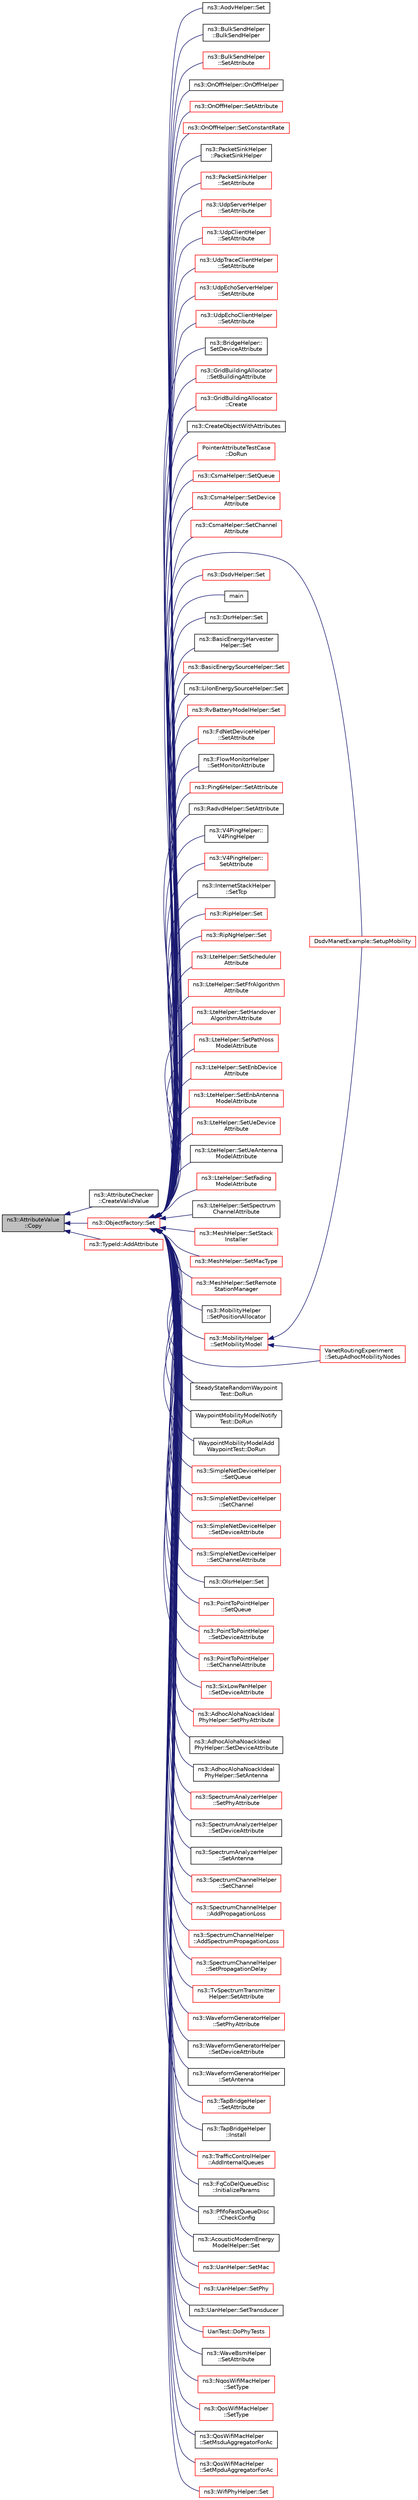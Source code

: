 digraph "ns3::AttributeValue::Copy"
{
  edge [fontname="Helvetica",fontsize="10",labelfontname="Helvetica",labelfontsize="10"];
  node [fontname="Helvetica",fontsize="10",shape=record];
  rankdir="LR";
  Node1 [label="ns3::AttributeValue\l::Copy",height=0.2,width=0.4,color="black", fillcolor="grey75", style="filled", fontcolor="black"];
  Node1 -> Node2 [dir="back",color="midnightblue",fontsize="10",style="solid"];
  Node2 [label="ns3::AttributeChecker\l::CreateValidValue",height=0.2,width=0.4,color="black", fillcolor="white", style="filled",URL="$de/d95/classns3_1_1AttributeChecker.html#a654855a7039de682a77ce794bc6a4f6a"];
  Node1 -> Node3 [dir="back",color="midnightblue",fontsize="10",style="solid"];
  Node3 [label="ns3::ObjectFactory::Set",height=0.2,width=0.4,color="red", fillcolor="white", style="filled",URL="$d5/d0d/classns3_1_1ObjectFactory.html#aef5c0d5019c96bdf01cefd1ff83f4a68"];
  Node3 -> Node4 [dir="back",color="midnightblue",fontsize="10",style="solid"];
  Node4 [label="ns3::AodvHelper::Set",height=0.2,width=0.4,color="black", fillcolor="white", style="filled",URL="$d9/d4a/classns3_1_1AodvHelper.html#abf26fb7f08adbf3e3d829b1c9b1c86d9"];
  Node3 -> Node5 [dir="back",color="midnightblue",fontsize="10",style="solid"];
  Node5 [label="ns3::BulkSendHelper\l::BulkSendHelper",height=0.2,width=0.4,color="black", fillcolor="white", style="filled",URL="$d8/db0/classns3_1_1BulkSendHelper.html#ad2ce134f59fa593314538b8731ae6977"];
  Node3 -> Node6 [dir="back",color="midnightblue",fontsize="10",style="solid"];
  Node6 [label="ns3::BulkSendHelper\l::SetAttribute",height=0.2,width=0.4,color="red", fillcolor="white", style="filled",URL="$d8/db0/classns3_1_1BulkSendHelper.html#a18d20e1c180046edd5ee03c67d15c1bf"];
  Node3 -> Node7 [dir="back",color="midnightblue",fontsize="10",style="solid"];
  Node7 [label="ns3::OnOffHelper::OnOffHelper",height=0.2,width=0.4,color="black", fillcolor="white", style="filled",URL="$dd/d6a/classns3_1_1OnOffHelper.html#a4288a3cf8b5e4b41eb513a226b948fc6"];
  Node3 -> Node8 [dir="back",color="midnightblue",fontsize="10",style="solid"];
  Node8 [label="ns3::OnOffHelper::SetAttribute",height=0.2,width=0.4,color="red", fillcolor="white", style="filled",URL="$dd/d6a/classns3_1_1OnOffHelper.html#a9f29b8db5fd9afa3075a74f48d30d914"];
  Node3 -> Node9 [dir="back",color="midnightblue",fontsize="10",style="solid"];
  Node9 [label="ns3::OnOffHelper::SetConstantRate",height=0.2,width=0.4,color="red", fillcolor="white", style="filled",URL="$dd/d6a/classns3_1_1OnOffHelper.html#a73526acef24a4559fb50db9f7c1c10ef"];
  Node3 -> Node10 [dir="back",color="midnightblue",fontsize="10",style="solid"];
  Node10 [label="ns3::PacketSinkHelper\l::PacketSinkHelper",height=0.2,width=0.4,color="black", fillcolor="white", style="filled",URL="$d2/d7c/classns3_1_1PacketSinkHelper.html#ab5bb6dd697dd00333357314302969935"];
  Node3 -> Node11 [dir="back",color="midnightblue",fontsize="10",style="solid"];
  Node11 [label="ns3::PacketSinkHelper\l::SetAttribute",height=0.2,width=0.4,color="red", fillcolor="white", style="filled",URL="$d2/d7c/classns3_1_1PacketSinkHelper.html#a04bcaf17a17c89aa1d58062a8cb92cfa"];
  Node3 -> Node12 [dir="back",color="midnightblue",fontsize="10",style="solid"];
  Node12 [label="ns3::UdpServerHelper\l::SetAttribute",height=0.2,width=0.4,color="red", fillcolor="white", style="filled",URL="$da/de7/classns3_1_1UdpServerHelper.html#a163167af4a06caebbdc26ede754f3b83"];
  Node3 -> Node13 [dir="back",color="midnightblue",fontsize="10",style="solid"];
  Node13 [label="ns3::UdpClientHelper\l::SetAttribute",height=0.2,width=0.4,color="red", fillcolor="white", style="filled",URL="$db/d8a/classns3_1_1UdpClientHelper.html#a8bbae16a28f85ab3f3b5aa4642edfeae"];
  Node3 -> Node14 [dir="back",color="midnightblue",fontsize="10",style="solid"];
  Node14 [label="ns3::UdpTraceClientHelper\l::SetAttribute",height=0.2,width=0.4,color="red", fillcolor="white", style="filled",URL="$d9/d9b/classns3_1_1UdpTraceClientHelper.html#a738dfc5345069f11cb944aeff10dfbdd"];
  Node3 -> Node15 [dir="back",color="midnightblue",fontsize="10",style="solid"];
  Node15 [label="ns3::UdpEchoServerHelper\l::SetAttribute",height=0.2,width=0.4,color="red", fillcolor="white", style="filled",URL="$de/d07/classns3_1_1UdpEchoServerHelper.html#af5968cdc9042be2e89e2aea4e886368a"];
  Node3 -> Node16 [dir="back",color="midnightblue",fontsize="10",style="solid"];
  Node16 [label="ns3::UdpEchoClientHelper\l::SetAttribute",height=0.2,width=0.4,color="red", fillcolor="white", style="filled",URL="$d3/d47/classns3_1_1UdpEchoClientHelper.html#a11228c069ad896f8ed13f4d37c13f51d"];
  Node3 -> Node17 [dir="back",color="midnightblue",fontsize="10",style="solid"];
  Node17 [label="ns3::BridgeHelper::\lSetDeviceAttribute",height=0.2,width=0.4,color="black", fillcolor="white", style="filled",URL="$d5/d19/classns3_1_1BridgeHelper.html#a7077a65b81aab176e75d62515b565477"];
  Node3 -> Node18 [dir="back",color="midnightblue",fontsize="10",style="solid"];
  Node18 [label="ns3::GridBuildingAllocator\l::SetBuildingAttribute",height=0.2,width=0.4,color="red", fillcolor="white", style="filled",URL="$d5/df7/classns3_1_1GridBuildingAllocator.html#a179f91b69a9c669ee0c5d0c2d304bf1f"];
  Node3 -> Node19 [dir="back",color="midnightblue",fontsize="10",style="solid"];
  Node19 [label="ns3::GridBuildingAllocator\l::Create",height=0.2,width=0.4,color="red", fillcolor="white", style="filled",URL="$d5/df7/classns3_1_1GridBuildingAllocator.html#a83fa0127117f8e23a42ad7ab5b42e7cc"];
  Node3 -> Node20 [dir="back",color="midnightblue",fontsize="10",style="solid"];
  Node20 [label="ns3::CreateObjectWithAttributes",height=0.2,width=0.4,color="black", fillcolor="white", style="filled",URL="$d8/d36/group__object.html#ga4b90e30f6cf96f37d4a646f3fc62cd06"];
  Node3 -> Node21 [dir="back",color="midnightblue",fontsize="10",style="solid"];
  Node21 [label="PointerAttributeTestCase\l::DoRun",height=0.2,width=0.4,color="red", fillcolor="white", style="filled",URL="$db/db3/classPointerAttributeTestCase.html#a4dd7258b7c7146be0a0ba69b9b5633d9",tooltip="Implementation to actually run this TestCase. "];
  Node3 -> Node22 [dir="back",color="midnightblue",fontsize="10",style="solid"];
  Node22 [label="ns3::CsmaHelper::SetQueue",height=0.2,width=0.4,color="red", fillcolor="white", style="filled",URL="$d9/dbd/classns3_1_1CsmaHelper.html#abbe9eaa7f42523da7a97682378da8982"];
  Node3 -> Node23 [dir="back",color="midnightblue",fontsize="10",style="solid"];
  Node23 [label="ns3::CsmaHelper::SetDevice\lAttribute",height=0.2,width=0.4,color="red", fillcolor="white", style="filled",URL="$d9/dbd/classns3_1_1CsmaHelper.html#a741c31b2526e3570cc62c9d7d9667ca9"];
  Node3 -> Node24 [dir="back",color="midnightblue",fontsize="10",style="solid"];
  Node24 [label="ns3::CsmaHelper::SetChannel\lAttribute",height=0.2,width=0.4,color="red", fillcolor="white", style="filled",URL="$d9/dbd/classns3_1_1CsmaHelper.html#a886d900b2fe44433e0b81752dea7e7f1"];
  Node3 -> Node25 [dir="back",color="midnightblue",fontsize="10",style="solid"];
  Node25 [label="DsdvManetExample::SetupMobility",height=0.2,width=0.4,color="red", fillcolor="white", style="filled",URL="$d3/d2a/classDsdvManetExample.html#ac515dc772b05a1a46122c97406c9d655"];
  Node3 -> Node26 [dir="back",color="midnightblue",fontsize="10",style="solid"];
  Node26 [label="ns3::DsdvHelper::Set",height=0.2,width=0.4,color="red", fillcolor="white", style="filled",URL="$d5/da7/classns3_1_1DsdvHelper.html#a782571eeded1e3e5978f4b430cd2bc2f"];
  Node3 -> Node27 [dir="back",color="midnightblue",fontsize="10",style="solid"];
  Node27 [label="main",height=0.2,width=0.4,color="black", fillcolor="white", style="filled",URL="$da/d74/dsr_8cc.html#a0ddf1224851353fc92bfbff6f499fa97"];
  Node3 -> Node28 [dir="back",color="midnightblue",fontsize="10",style="solid"];
  Node28 [label="ns3::DsrHelper::Set",height=0.2,width=0.4,color="black", fillcolor="white", style="filled",URL="$d2/d31/classns3_1_1DsrHelper.html#afa9d0f2674a1a8b88d0c83225a87d11a"];
  Node3 -> Node29 [dir="back",color="midnightblue",fontsize="10",style="solid"];
  Node29 [label="ns3::BasicEnergyHarvester\lHelper::Set",height=0.2,width=0.4,color="black", fillcolor="white", style="filled",URL="$d2/d75/classns3_1_1BasicEnergyHarvesterHelper.html#a7af58efc3f174e0bc3f0be7618da42cb"];
  Node3 -> Node30 [dir="back",color="midnightblue",fontsize="10",style="solid"];
  Node30 [label="ns3::BasicEnergySourceHelper::Set",height=0.2,width=0.4,color="red", fillcolor="white", style="filled",URL="$d2/de0/classns3_1_1BasicEnergySourceHelper.html#aa07c8c1c4a4ced92b8fc51bf4be4de3f"];
  Node3 -> Node31 [dir="back",color="midnightblue",fontsize="10",style="solid"];
  Node31 [label="ns3::LiIonEnergySourceHelper::Set",height=0.2,width=0.4,color="black", fillcolor="white", style="filled",URL="$d3/d9f/classns3_1_1LiIonEnergySourceHelper.html#aa77159f3a1d5e4595dac6047d0b64502"];
  Node3 -> Node32 [dir="back",color="midnightblue",fontsize="10",style="solid"];
  Node32 [label="ns3::RvBatteryModelHelper::Set",height=0.2,width=0.4,color="red", fillcolor="white", style="filled",URL="$d0/d83/classns3_1_1RvBatteryModelHelper.html#a28f5eedc180d45310324ca3bd1868af1"];
  Node3 -> Node33 [dir="back",color="midnightblue",fontsize="10",style="solid"];
  Node33 [label="ns3::FdNetDeviceHelper\l::SetAttribute",height=0.2,width=0.4,color="red", fillcolor="white", style="filled",URL="$d1/def/classns3_1_1FdNetDeviceHelper.html#a0274f52a7b4288ca58f04fc2ac31d398"];
  Node3 -> Node34 [dir="back",color="midnightblue",fontsize="10",style="solid"];
  Node34 [label="ns3::FlowMonitorHelper\l::SetMonitorAttribute",height=0.2,width=0.4,color="black", fillcolor="white", style="filled",URL="$d5/d2d/classns3_1_1FlowMonitorHelper.html#a6550b7bbb53413bfa09d0dd0f700305e",tooltip="Set an attribute for the to-be-created FlowMonitor object. "];
  Node3 -> Node35 [dir="back",color="midnightblue",fontsize="10",style="solid"];
  Node35 [label="ns3::Ping6Helper::SetAttribute",height=0.2,width=0.4,color="red", fillcolor="white", style="filled",URL="$d4/dd1/classns3_1_1Ping6Helper.html#aa049dde33bc4f712b7bf79e16da1243e",tooltip="Set some attributes. "];
  Node3 -> Node36 [dir="back",color="midnightblue",fontsize="10",style="solid"];
  Node36 [label="ns3::RadvdHelper::SetAttribute",height=0.2,width=0.4,color="black", fillcolor="white", style="filled",URL="$dc/d24/classns3_1_1RadvdHelper.html#a5d03d92dd24d22d5a0eab9a28fc2cada",tooltip="Set some attributes. "];
  Node3 -> Node37 [dir="back",color="midnightblue",fontsize="10",style="solid"];
  Node37 [label="ns3::V4PingHelper::\lV4PingHelper",height=0.2,width=0.4,color="black", fillcolor="white", style="filled",URL="$d6/dc4/classns3_1_1V4PingHelper.html#ad0e02b0088effb423d2c7fc6cd637529"];
  Node3 -> Node38 [dir="back",color="midnightblue",fontsize="10",style="solid"];
  Node38 [label="ns3::V4PingHelper::\lSetAttribute",height=0.2,width=0.4,color="red", fillcolor="white", style="filled",URL="$d6/dc4/classns3_1_1V4PingHelper.html#a834c093b4c031d64a55b3c70c6b2c464",tooltip="Configure ping applications attribute. "];
  Node3 -> Node39 [dir="back",color="midnightblue",fontsize="10",style="solid"];
  Node39 [label="ns3::InternetStackHelper\l::SetTcp",height=0.2,width=0.4,color="black", fillcolor="white", style="filled",URL="$da/d33/classns3_1_1InternetStackHelper.html#a665afc046449275066145dcfa2f5790e",tooltip="This function is used to setup the Network Simulation Cradle stack with library value. "];
  Node3 -> Node40 [dir="back",color="midnightblue",fontsize="10",style="solid"];
  Node40 [label="ns3::RipHelper::Set",height=0.2,width=0.4,color="red", fillcolor="white", style="filled",URL="$db/d9d/classns3_1_1RipHelper.html#a327e3274275469efd9104fcd625efa4d"];
  Node3 -> Node41 [dir="back",color="midnightblue",fontsize="10",style="solid"];
  Node41 [label="ns3::RipNgHelper::Set",height=0.2,width=0.4,color="red", fillcolor="white", style="filled",URL="$d8/dbc/classns3_1_1RipNgHelper.html#a878cd9a4171c1e53a9895cff51e0efd9"];
  Node3 -> Node42 [dir="back",color="midnightblue",fontsize="10",style="solid"];
  Node42 [label="ns3::LteHelper::SetScheduler\lAttribute",height=0.2,width=0.4,color="red", fillcolor="white", style="filled",URL="$d6/d63/classns3_1_1LteHelper.html#a38f8c7f4592b31c0f3dedb53e7909742"];
  Node3 -> Node43 [dir="back",color="midnightblue",fontsize="10",style="solid"];
  Node43 [label="ns3::LteHelper::SetFfrAlgorithm\lAttribute",height=0.2,width=0.4,color="red", fillcolor="white", style="filled",URL="$d6/d63/classns3_1_1LteHelper.html#a793d56e843a844428851e90752c5f130"];
  Node3 -> Node44 [dir="back",color="midnightblue",fontsize="10",style="solid"];
  Node44 [label="ns3::LteHelper::SetHandover\lAlgorithmAttribute",height=0.2,width=0.4,color="red", fillcolor="white", style="filled",URL="$d6/d63/classns3_1_1LteHelper.html#a4da448bb1d3d13534cc54f6b7d33f26a"];
  Node3 -> Node45 [dir="back",color="midnightblue",fontsize="10",style="solid"];
  Node45 [label="ns3::LteHelper::SetPathloss\lModelAttribute",height=0.2,width=0.4,color="red", fillcolor="white", style="filled",URL="$d6/d63/classns3_1_1LteHelper.html#aa96ebbd6845ca61c2b5e08e84481a348"];
  Node3 -> Node46 [dir="back",color="midnightblue",fontsize="10",style="solid"];
  Node46 [label="ns3::LteHelper::SetEnbDevice\lAttribute",height=0.2,width=0.4,color="red", fillcolor="white", style="filled",URL="$d6/d63/classns3_1_1LteHelper.html#ac42f0f3d6cd8473d810bfbbeb5d592e0"];
  Node3 -> Node47 [dir="back",color="midnightblue",fontsize="10",style="solid"];
  Node47 [label="ns3::LteHelper::SetEnbAntenna\lModelAttribute",height=0.2,width=0.4,color="red", fillcolor="white", style="filled",URL="$d6/d63/classns3_1_1LteHelper.html#ac0c1bc4eddaf7f8711f282cb681f99c5"];
  Node3 -> Node48 [dir="back",color="midnightblue",fontsize="10",style="solid"];
  Node48 [label="ns3::LteHelper::SetUeDevice\lAttribute",height=0.2,width=0.4,color="red", fillcolor="white", style="filled",URL="$d6/d63/classns3_1_1LteHelper.html#ae85f256c4356b977d60a877dbbea1857"];
  Node3 -> Node49 [dir="back",color="midnightblue",fontsize="10",style="solid"];
  Node49 [label="ns3::LteHelper::SetUeAntenna\lModelAttribute",height=0.2,width=0.4,color="black", fillcolor="white", style="filled",URL="$d6/d63/classns3_1_1LteHelper.html#abbd43f2b889500f26ae779546d5a14c2"];
  Node3 -> Node50 [dir="back",color="midnightblue",fontsize="10",style="solid"];
  Node50 [label="ns3::LteHelper::SetFading\lModelAttribute",height=0.2,width=0.4,color="red", fillcolor="white", style="filled",URL="$d6/d63/classns3_1_1LteHelper.html#aedbe5aa68544779474f27d32e4470ada"];
  Node3 -> Node51 [dir="back",color="midnightblue",fontsize="10",style="solid"];
  Node51 [label="ns3::LteHelper::SetSpectrum\lChannelAttribute",height=0.2,width=0.4,color="black", fillcolor="white", style="filled",URL="$d6/d63/classns3_1_1LteHelper.html#ad98c0c1e7814f5591113a1c288393132"];
  Node3 -> Node52 [dir="back",color="midnightblue",fontsize="10",style="solid"];
  Node52 [label="ns3::MeshHelper::SetStack\lInstaller",height=0.2,width=0.4,color="red", fillcolor="white", style="filled",URL="$dd/dd0/classns3_1_1MeshHelper.html#ac1074aff829d0cde1659bdef572880ca"];
  Node3 -> Node53 [dir="back",color="midnightblue",fontsize="10",style="solid"];
  Node53 [label="ns3::MeshHelper::SetMacType",height=0.2,width=0.4,color="red", fillcolor="white", style="filled",URL="$dd/dd0/classns3_1_1MeshHelper.html#a549d568927a88e95a721f2be58232c10"];
  Node3 -> Node54 [dir="back",color="midnightblue",fontsize="10",style="solid"];
  Node54 [label="ns3::MeshHelper::SetRemote\lStationManager",height=0.2,width=0.4,color="red", fillcolor="white", style="filled",URL="$dd/dd0/classns3_1_1MeshHelper.html#a83c0533e877d5f850e16661584d920da"];
  Node3 -> Node55 [dir="back",color="midnightblue",fontsize="10",style="solid"];
  Node55 [label="ns3::MobilityHelper\l::SetPositionAllocator",height=0.2,width=0.4,color="black", fillcolor="white", style="filled",URL="$d8/def/classns3_1_1MobilityHelper.html#a8301233f4c276cdf9a6ff6baca182bd2"];
  Node3 -> Node56 [dir="back",color="midnightblue",fontsize="10",style="solid"];
  Node56 [label="ns3::MobilityHelper\l::SetMobilityModel",height=0.2,width=0.4,color="red", fillcolor="white", style="filled",URL="$d8/def/classns3_1_1MobilityHelper.html#a030275011b6f40682e70534d30280aba"];
  Node56 -> Node25 [dir="back",color="midnightblue",fontsize="10",style="solid"];
  Node56 -> Node57 [dir="back",color="midnightblue",fontsize="10",style="solid"];
  Node57 [label="VanetRoutingExperiment\l::SetupAdhocMobilityNodes",height=0.2,width=0.4,color="red", fillcolor="white", style="filled",URL="$d7/d1b/classVanetRoutingExperiment.html#acf2df13ed0e08bde0c167bf12cd63bd9",tooltip="Set up the adhoc mobility nodes. "];
  Node3 -> Node58 [dir="back",color="midnightblue",fontsize="10",style="solid"];
  Node58 [label="SteadyStateRandomWaypoint\lTest::DoRun",height=0.2,width=0.4,color="black", fillcolor="white", style="filled",URL="$db/d67/classSteadyStateRandomWaypointTest.html#a06b559358eab241daa3a937a038729df",tooltip="Implementation to actually run this TestCase. "];
  Node3 -> Node59 [dir="back",color="midnightblue",fontsize="10",style="solid"];
  Node59 [label="WaypointMobilityModelNotify\lTest::DoRun",height=0.2,width=0.4,color="black", fillcolor="white", style="filled",URL="$d6/df3/classWaypointMobilityModelNotifyTest.html#a3806dd9c9361141fade8ce51021e33ff",tooltip="Implementation to actually run this TestCase. "];
  Node3 -> Node60 [dir="back",color="midnightblue",fontsize="10",style="solid"];
  Node60 [label="WaypointMobilityModelAdd\lWaypointTest::DoRun",height=0.2,width=0.4,color="black", fillcolor="white", style="filled",URL="$d7/d3d/classWaypointMobilityModelAddWaypointTest.html#afab2502065d56508a1c71a8c78115c25",tooltip="Implementation to actually run this TestCase. "];
  Node3 -> Node61 [dir="back",color="midnightblue",fontsize="10",style="solid"];
  Node61 [label="ns3::SimpleNetDeviceHelper\l::SetQueue",height=0.2,width=0.4,color="red", fillcolor="white", style="filled",URL="$d5/d81/classns3_1_1SimpleNetDeviceHelper.html#ab973e9e806fc38d869ffc2f78a1daa9e"];
  Node3 -> Node62 [dir="back",color="midnightblue",fontsize="10",style="solid"];
  Node62 [label="ns3::SimpleNetDeviceHelper\l::SetChannel",height=0.2,width=0.4,color="red", fillcolor="white", style="filled",URL="$d5/d81/classns3_1_1SimpleNetDeviceHelper.html#a2a9c8af3e0dda34507db9d41c7b2a522"];
  Node3 -> Node63 [dir="back",color="midnightblue",fontsize="10",style="solid"];
  Node63 [label="ns3::SimpleNetDeviceHelper\l::SetDeviceAttribute",height=0.2,width=0.4,color="red", fillcolor="white", style="filled",URL="$d5/d81/classns3_1_1SimpleNetDeviceHelper.html#a694a89c1d187f3f54b247821d6200ee2"];
  Node3 -> Node64 [dir="back",color="midnightblue",fontsize="10",style="solid"];
  Node64 [label="ns3::SimpleNetDeviceHelper\l::SetChannelAttribute",height=0.2,width=0.4,color="red", fillcolor="white", style="filled",URL="$d5/d81/classns3_1_1SimpleNetDeviceHelper.html#a33f9c79d2dc1dab844030c7e85b7babd"];
  Node3 -> Node65 [dir="back",color="midnightblue",fontsize="10",style="solid"];
  Node65 [label="ns3::OlsrHelper::Set",height=0.2,width=0.4,color="black", fillcolor="white", style="filled",URL="$d5/d00/classns3_1_1OlsrHelper.html#a1b7fe6e589f5577f5ada88d36cba613f"];
  Node3 -> Node66 [dir="back",color="midnightblue",fontsize="10",style="solid"];
  Node66 [label="ns3::PointToPointHelper\l::SetQueue",height=0.2,width=0.4,color="red", fillcolor="white", style="filled",URL="$d5/d0d/classns3_1_1PointToPointHelper.html#a546a5c9ae3c9eab0ea98b25fd41e3c95"];
  Node3 -> Node67 [dir="back",color="midnightblue",fontsize="10",style="solid"];
  Node67 [label="ns3::PointToPointHelper\l::SetDeviceAttribute",height=0.2,width=0.4,color="red", fillcolor="white", style="filled",URL="$d5/d0d/classns3_1_1PointToPointHelper.html#a4577f5ab8c387e5528af2e0fbab1152e"];
  Node3 -> Node68 [dir="back",color="midnightblue",fontsize="10",style="solid"];
  Node68 [label="ns3::PointToPointHelper\l::SetChannelAttribute",height=0.2,width=0.4,color="red", fillcolor="white", style="filled",URL="$d5/d0d/classns3_1_1PointToPointHelper.html#a6b5317fd17fb61e5a53f8d66a90b63b9"];
  Node3 -> Node69 [dir="back",color="midnightblue",fontsize="10",style="solid"];
  Node69 [label="ns3::SixLowPanHelper\l::SetDeviceAttribute",height=0.2,width=0.4,color="red", fillcolor="white", style="filled",URL="$de/d23/classns3_1_1SixLowPanHelper.html#a1bbb0e214b34e88673ca0c86fc2fcf84"];
  Node3 -> Node70 [dir="back",color="midnightblue",fontsize="10",style="solid"];
  Node70 [label="ns3::AdhocAlohaNoackIdeal\lPhyHelper::SetPhyAttribute",height=0.2,width=0.4,color="red", fillcolor="white", style="filled",URL="$d6/d7d/classns3_1_1AdhocAlohaNoackIdealPhyHelper.html#a073f6728abd6e3880475b29cbc415792"];
  Node3 -> Node71 [dir="back",color="midnightblue",fontsize="10",style="solid"];
  Node71 [label="ns3::AdhocAlohaNoackIdeal\lPhyHelper::SetDeviceAttribute",height=0.2,width=0.4,color="black", fillcolor="white", style="filled",URL="$d6/d7d/classns3_1_1AdhocAlohaNoackIdealPhyHelper.html#a5419a27f0ed8f8aa012fdc372cf3f62b"];
  Node3 -> Node72 [dir="back",color="midnightblue",fontsize="10",style="solid"];
  Node72 [label="ns3::AdhocAlohaNoackIdeal\lPhyHelper::SetAntenna",height=0.2,width=0.4,color="black", fillcolor="white", style="filled",URL="$d6/d7d/classns3_1_1AdhocAlohaNoackIdealPhyHelper.html#aad947eabe238922f31376b7811b2a481"];
  Node3 -> Node73 [dir="back",color="midnightblue",fontsize="10",style="solid"];
  Node73 [label="ns3::SpectrumAnalyzerHelper\l::SetPhyAttribute",height=0.2,width=0.4,color="red", fillcolor="white", style="filled",URL="$d6/d5d/classns3_1_1SpectrumAnalyzerHelper.html#a535a79dd9e2fb4293eb9e9e5fcb111ae"];
  Node3 -> Node74 [dir="back",color="midnightblue",fontsize="10",style="solid"];
  Node74 [label="ns3::SpectrumAnalyzerHelper\l::SetDeviceAttribute",height=0.2,width=0.4,color="black", fillcolor="white", style="filled",URL="$d6/d5d/classns3_1_1SpectrumAnalyzerHelper.html#a7c4d3de3d0e5ce307423f63840707e45"];
  Node3 -> Node75 [dir="back",color="midnightblue",fontsize="10",style="solid"];
  Node75 [label="ns3::SpectrumAnalyzerHelper\l::SetAntenna",height=0.2,width=0.4,color="black", fillcolor="white", style="filled",URL="$d6/d5d/classns3_1_1SpectrumAnalyzerHelper.html#aad80133b1bffa7aef619d098584cc83f"];
  Node3 -> Node76 [dir="back",color="midnightblue",fontsize="10",style="solid"];
  Node76 [label="ns3::SpectrumChannelHelper\l::SetChannel",height=0.2,width=0.4,color="red", fillcolor="white", style="filled",URL="$d5/d9c/classns3_1_1SpectrumChannelHelper.html#a11ffe86edea8cdd30f181e41c0e3e29f"];
  Node3 -> Node77 [dir="back",color="midnightblue",fontsize="10",style="solid"];
  Node77 [label="ns3::SpectrumChannelHelper\l::AddPropagationLoss",height=0.2,width=0.4,color="red", fillcolor="white", style="filled",URL="$d5/d9c/classns3_1_1SpectrumChannelHelper.html#ab23845170770bda5be7ee8a2b42c452b"];
  Node3 -> Node78 [dir="back",color="midnightblue",fontsize="10",style="solid"];
  Node78 [label="ns3::SpectrumChannelHelper\l::AddSpectrumPropagationLoss",height=0.2,width=0.4,color="red", fillcolor="white", style="filled",URL="$d5/d9c/classns3_1_1SpectrumChannelHelper.html#a135e8ad3b8399671db56d112929f9611"];
  Node3 -> Node79 [dir="back",color="midnightblue",fontsize="10",style="solid"];
  Node79 [label="ns3::SpectrumChannelHelper\l::SetPropagationDelay",height=0.2,width=0.4,color="red", fillcolor="white", style="filled",URL="$d5/d9c/classns3_1_1SpectrumChannelHelper.html#a61788598e0bcb0ac0d0530970a0fca2c"];
  Node3 -> Node80 [dir="back",color="midnightblue",fontsize="10",style="solid"];
  Node80 [label="ns3::TvSpectrumTransmitter\lHelper::SetAttribute",height=0.2,width=0.4,color="red", fillcolor="white", style="filled",URL="$d9/d54/classns3_1_1TvSpectrumTransmitterHelper.html#af602e03cad3ae4cabafcb127c888fb53"];
  Node3 -> Node81 [dir="back",color="midnightblue",fontsize="10",style="solid"];
  Node81 [label="ns3::WaveformGeneratorHelper\l::SetPhyAttribute",height=0.2,width=0.4,color="red", fillcolor="white", style="filled",URL="$d8/d01/classns3_1_1WaveformGeneratorHelper.html#a93eae78a254e7d32651c7c50e055b1bb"];
  Node3 -> Node82 [dir="back",color="midnightblue",fontsize="10",style="solid"];
  Node82 [label="ns3::WaveformGeneratorHelper\l::SetDeviceAttribute",height=0.2,width=0.4,color="black", fillcolor="white", style="filled",URL="$d8/d01/classns3_1_1WaveformGeneratorHelper.html#a47698bacfa4636148f969685bed61e76"];
  Node3 -> Node83 [dir="back",color="midnightblue",fontsize="10",style="solid"];
  Node83 [label="ns3::WaveformGeneratorHelper\l::SetAntenna",height=0.2,width=0.4,color="black", fillcolor="white", style="filled",URL="$d8/d01/classns3_1_1WaveformGeneratorHelper.html#ae7fc442f01bcc7ac3690c72a03cea82e"];
  Node3 -> Node84 [dir="back",color="midnightblue",fontsize="10",style="solid"];
  Node84 [label="ns3::TapBridgeHelper\l::SetAttribute",height=0.2,width=0.4,color="red", fillcolor="white", style="filled",URL="$db/d2f/classns3_1_1TapBridgeHelper.html#ac13f757f82c0ee66504693ede7230397"];
  Node3 -> Node85 [dir="back",color="midnightblue",fontsize="10",style="solid"];
  Node85 [label="ns3::TapBridgeHelper\l::Install",height=0.2,width=0.4,color="black", fillcolor="white", style="filled",URL="$db/d2f/classns3_1_1TapBridgeHelper.html#a9a9ad0612d3dbee6f7b9bd4c409daab2"];
  Node3 -> Node86 [dir="back",color="midnightblue",fontsize="10",style="solid"];
  Node86 [label="ns3::TrafficControlHelper\l::AddInternalQueues",height=0.2,width=0.4,color="red", fillcolor="white", style="filled",URL="$d7/df9/classns3_1_1TrafficControlHelper.html#aefc1be32222be2d9aa714367552c7179"];
  Node3 -> Node87 [dir="back",color="midnightblue",fontsize="10",style="solid"];
  Node87 [label="ns3::FqCoDelQueueDisc\l::InitializeParams",height=0.2,width=0.4,color="black", fillcolor="white", style="filled",URL="$d3/df2/classns3_1_1FqCoDelQueueDisc.html#ae4463340ee6d6a4c6d9a267ea9e3aa35"];
  Node3 -> Node88 [dir="back",color="midnightblue",fontsize="10",style="solid"];
  Node88 [label="ns3::PfifoFastQueueDisc\l::CheckConfig",height=0.2,width=0.4,color="black", fillcolor="white", style="filled",URL="$d4/da2/classns3_1_1PfifoFastQueueDisc.html#a9fa5e68b79b7431cd734f4e8845bdced"];
  Node3 -> Node89 [dir="back",color="midnightblue",fontsize="10",style="solid"];
  Node89 [label="ns3::AcousticModemEnergy\lModelHelper::Set",height=0.2,width=0.4,color="black", fillcolor="white", style="filled",URL="$d0/d86/classns3_1_1AcousticModemEnergyModelHelper.html#abc6557b5e7806af2a63c88c2c4dfb95e"];
  Node3 -> Node90 [dir="back",color="midnightblue",fontsize="10",style="solid"];
  Node90 [label="ns3::UanHelper::SetMac",height=0.2,width=0.4,color="red", fillcolor="white", style="filled",URL="$d3/d8d/classns3_1_1UanHelper.html#a1c99a2afa329597107452c42eb9c43b9"];
  Node3 -> Node91 [dir="back",color="midnightblue",fontsize="10",style="solid"];
  Node91 [label="ns3::UanHelper::SetPhy",height=0.2,width=0.4,color="red", fillcolor="white", style="filled",URL="$d3/d8d/classns3_1_1UanHelper.html#a4435a01bab4cf4d0043b3c2b811ab487"];
  Node3 -> Node92 [dir="back",color="midnightblue",fontsize="10",style="solid"];
  Node92 [label="ns3::UanHelper::SetTransducer",height=0.2,width=0.4,color="black", fillcolor="white", style="filled",URL="$d3/d8d/classns3_1_1UanHelper.html#ad94f28eb4888f113c762f44a4c55caf4"];
  Node3 -> Node93 [dir="back",color="midnightblue",fontsize="10",style="solid"];
  Node93 [label="UanTest::DoPhyTests",height=0.2,width=0.4,color="red", fillcolor="white", style="filled",URL="$de/df2/classUanTest.html#af3bcfdc5efa92b7be46d78edf9f05931"];
  Node3 -> Node57 [dir="back",color="midnightblue",fontsize="10",style="solid"];
  Node3 -> Node94 [dir="back",color="midnightblue",fontsize="10",style="solid"];
  Node94 [label="ns3::WaveBsmHelper\l::SetAttribute",height=0.2,width=0.4,color="black", fillcolor="white", style="filled",URL="$d5/d84/classns3_1_1WaveBsmHelper.html#a6d1e2d3b3698cf3c32148b61ab17e340"];
  Node3 -> Node95 [dir="back",color="midnightblue",fontsize="10",style="solid"];
  Node95 [label="ns3::NqosWifiMacHelper\l::SetType",height=0.2,width=0.4,color="red", fillcolor="white", style="filled",URL="$df/d07/classns3_1_1NqosWifiMacHelper.html#ac1f8d1861ce2aa6f62dfd4fc56f8c76a"];
  Node3 -> Node96 [dir="back",color="midnightblue",fontsize="10",style="solid"];
  Node96 [label="ns3::QosWifiMacHelper\l::SetType",height=0.2,width=0.4,color="red", fillcolor="white", style="filled",URL="$de/d2d/classns3_1_1QosWifiMacHelper.html#a8305c954cf35f5bfed68a27c3f5789f7"];
  Node3 -> Node97 [dir="back",color="midnightblue",fontsize="10",style="solid"];
  Node97 [label="ns3::QosWifiMacHelper\l::SetMsduAggregatorForAc",height=0.2,width=0.4,color="black", fillcolor="white", style="filled",URL="$de/d2d/classns3_1_1QosWifiMacHelper.html#a6583b6f3c5aee080a7b43a912ab07284"];
  Node3 -> Node98 [dir="back",color="midnightblue",fontsize="10",style="solid"];
  Node98 [label="ns3::QosWifiMacHelper\l::SetMpduAggregatorForAc",height=0.2,width=0.4,color="red", fillcolor="white", style="filled",URL="$de/d2d/classns3_1_1QosWifiMacHelper.html#a8d019e5c4f09179fab3a0c924f266244"];
  Node3 -> Node99 [dir="back",color="midnightblue",fontsize="10",style="solid"];
  Node99 [label="ns3::WifiPhyHelper::Set",height=0.2,width=0.4,color="red", fillcolor="white", style="filled",URL="$d5/df8/classns3_1_1WifiPhyHelper.html#a2527d6d7b29f717fd7436166c5f05f1a"];
  Node1 -> Node100 [dir="back",color="midnightblue",fontsize="10",style="solid"];
  Node100 [label="ns3::TypeId::AddAttribute",height=0.2,width=0.4,color="red", fillcolor="white", style="filled",URL="$d6/d11/classns3_1_1TypeId.html#ad991df734fa67dacec701fe35b58c83b"];
}
